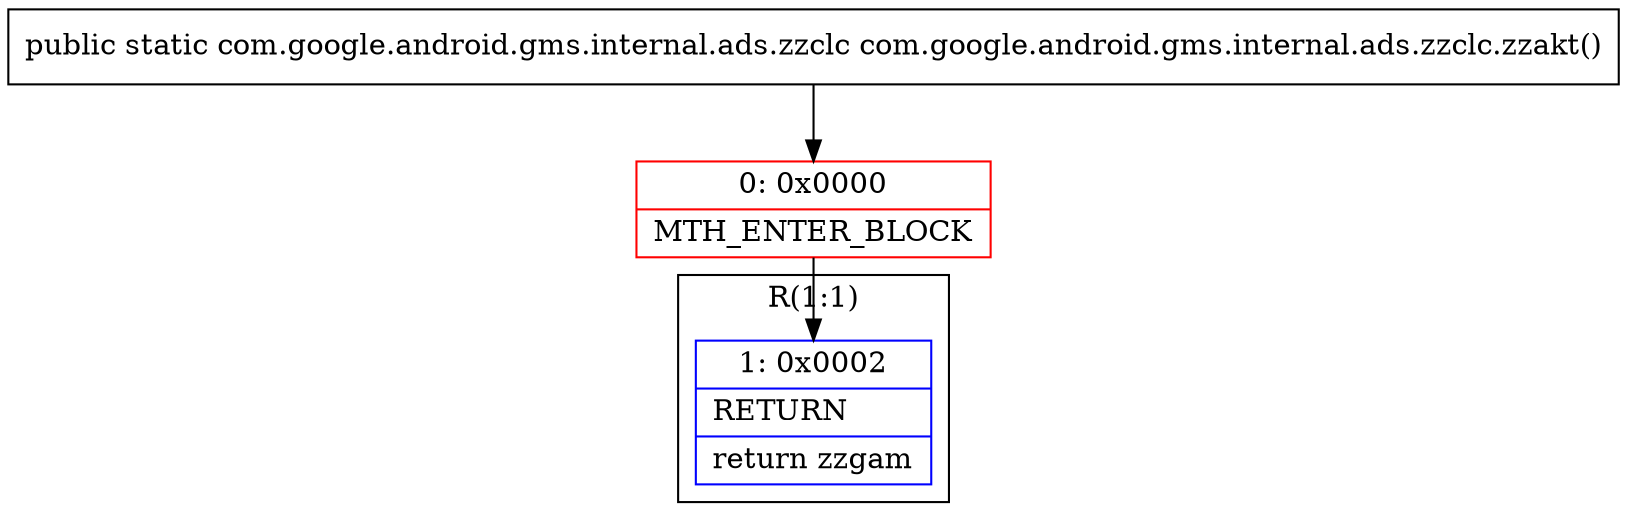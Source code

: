 digraph "CFG forcom.google.android.gms.internal.ads.zzclc.zzakt()Lcom\/google\/android\/gms\/internal\/ads\/zzclc;" {
subgraph cluster_Region_1717067141 {
label = "R(1:1)";
node [shape=record,color=blue];
Node_1 [shape=record,label="{1\:\ 0x0002|RETURN\l|return zzgam\l}"];
}
Node_0 [shape=record,color=red,label="{0\:\ 0x0000|MTH_ENTER_BLOCK\l}"];
MethodNode[shape=record,label="{public static com.google.android.gms.internal.ads.zzclc com.google.android.gms.internal.ads.zzclc.zzakt() }"];
MethodNode -> Node_0;
Node_0 -> Node_1;
}

